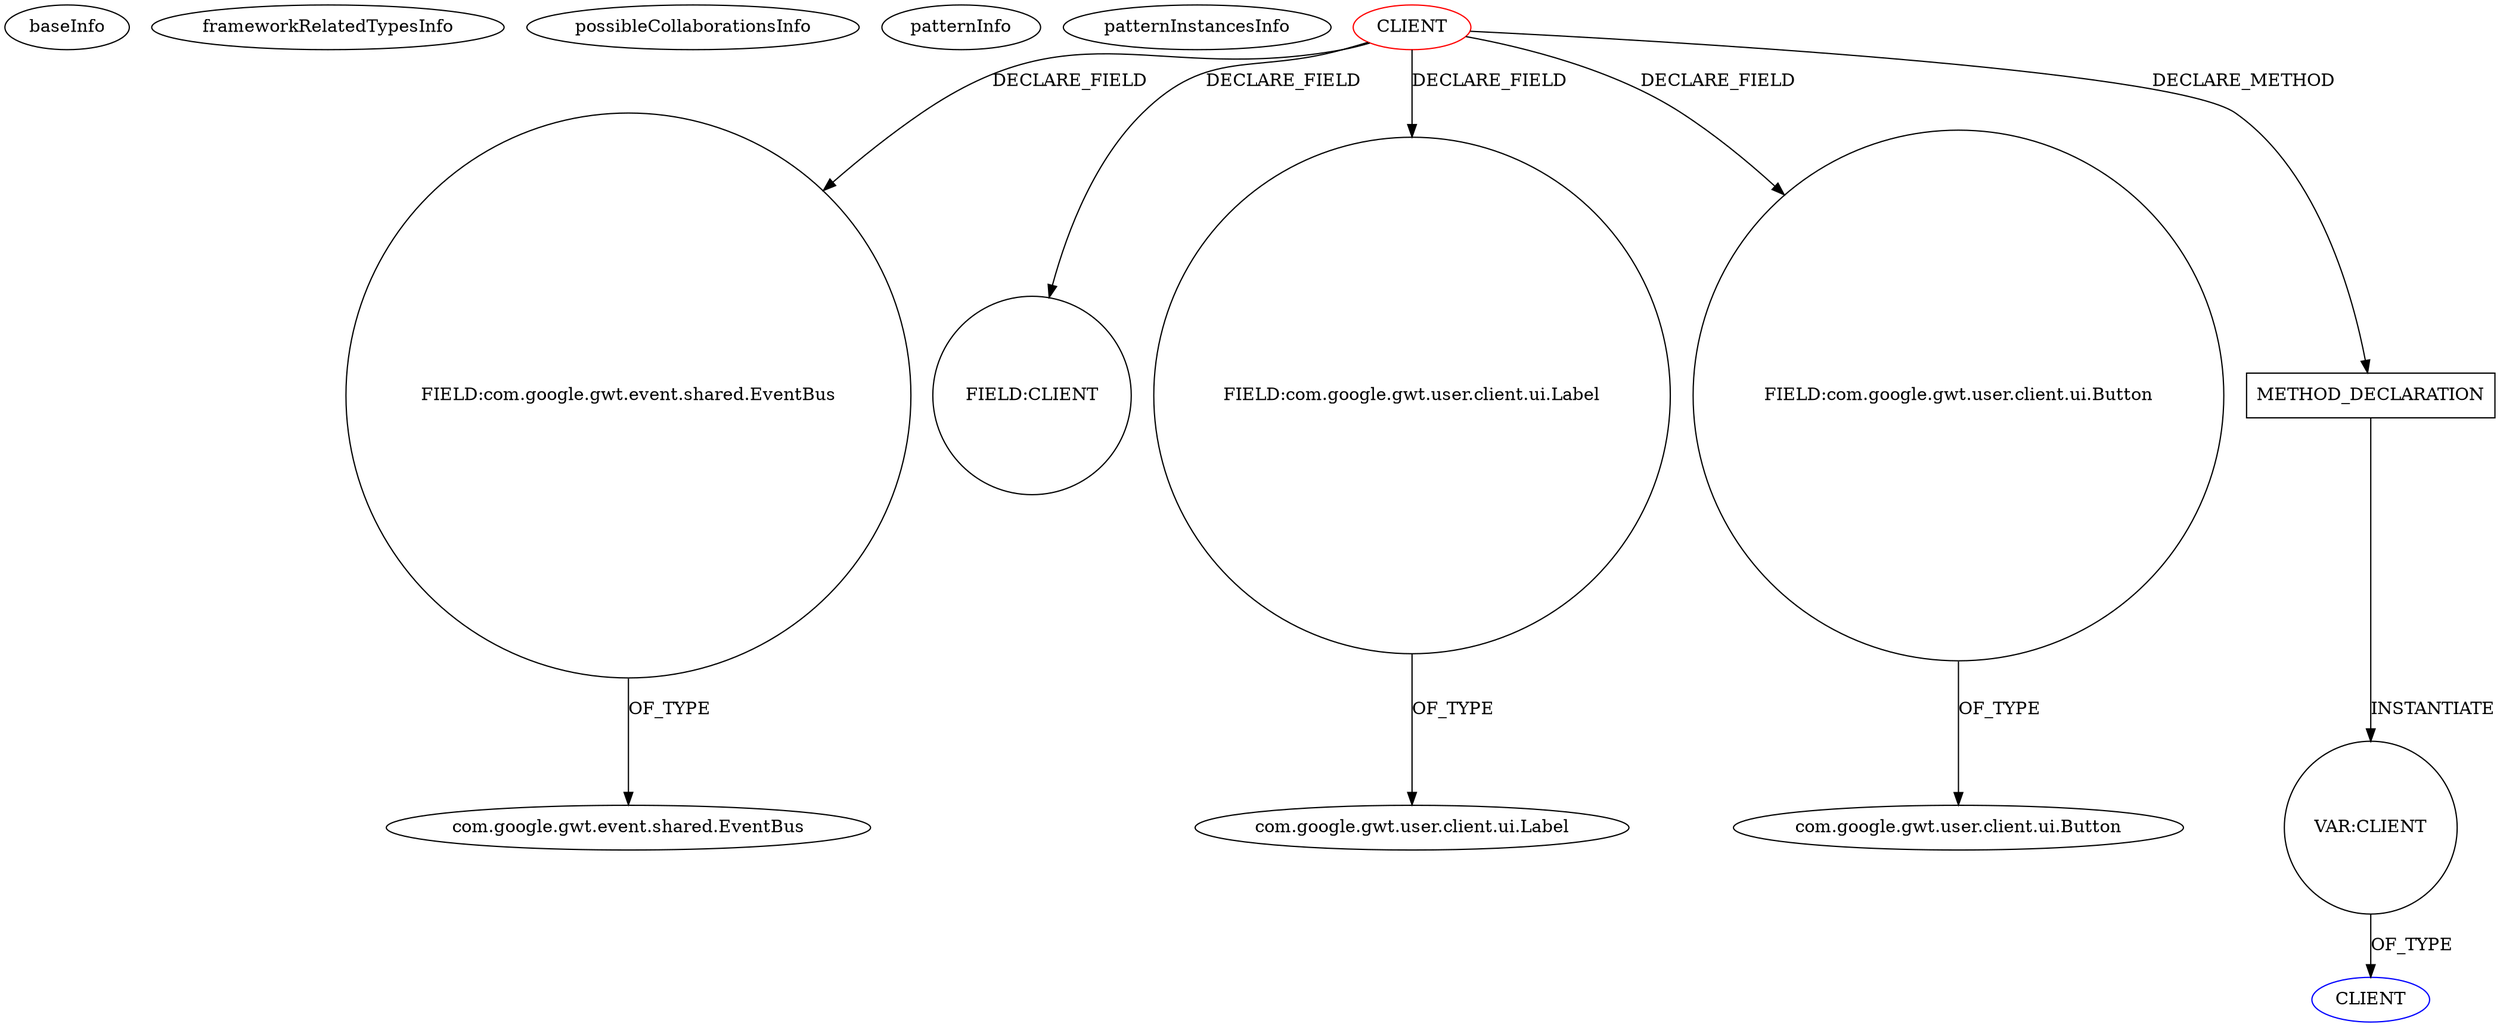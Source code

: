 digraph {
baseInfo[graphId=1071,category="pattern",isAnonymous=false,possibleRelation=false]
frameworkRelatedTypesInfo[]
possibleCollaborationsInfo[]
patternInfo[frequency=2.0,patternRootClient=0]
patternInstancesInfo[0="felype87-gwt~/felype87-gwt/gwt-master/Minefield/src/com/felype/minefield/client/Minefield.java~Minefield~1311",1="shantanusinghal-gwt-tut~/shantanusinghal-gwt-tut/gwt-tut-master/src/com/ptc/tut/client/views/PersonView.java~PersonView~4479"]
4[label="FIELD:com.google.gwt.event.shared.EventBus",vertexType="FIELD_DECLARATION",isFrameworkType=false,shape=circle]
0[label="CLIENT",vertexType="ROOT_CLIENT_CLASS_DECLARATION",isFrameworkType=false,color=red]
8[label="FIELD:CLIENT",vertexType="FIELD_DECLARATION",isFrameworkType=false,shape=circle]
6[label="FIELD:com.google.gwt.user.client.ui.Label",vertexType="FIELD_DECLARATION",isFrameworkType=false,shape=circle]
7[label="com.google.gwt.user.client.ui.Label",vertexType="FRAMEWORK_CLASS_TYPE",isFrameworkType=false]
2[label="FIELD:com.google.gwt.user.client.ui.Button",vertexType="FIELD_DECLARATION",isFrameworkType=false,shape=circle]
11[label="METHOD_DECLARATION",vertexType="CLIENT_METHOD_DECLARATION",isFrameworkType=false,shape=box]
18[label="VAR:CLIENT",vertexType="VARIABLE_EXPRESION",isFrameworkType=false,shape=circle]
3[label="com.google.gwt.user.client.ui.Button",vertexType="FRAMEWORK_CLASS_TYPE",isFrameworkType=false]
5[label="com.google.gwt.event.shared.EventBus",vertexType="FRAMEWORK_CLASS_TYPE",isFrameworkType=false]
19[label="CLIENT",vertexType="REFERENCE_CLIENT_CLASS_DECLARATION",isFrameworkType=false,color=blue]
0->4[label="DECLARE_FIELD"]
0->11[label="DECLARE_METHOD"]
4->5[label="OF_TYPE"]
0->6[label="DECLARE_FIELD"]
2->3[label="OF_TYPE"]
18->19[label="OF_TYPE"]
0->8[label="DECLARE_FIELD"]
11->18[label="INSTANTIATE"]
0->2[label="DECLARE_FIELD"]
6->7[label="OF_TYPE"]
}
